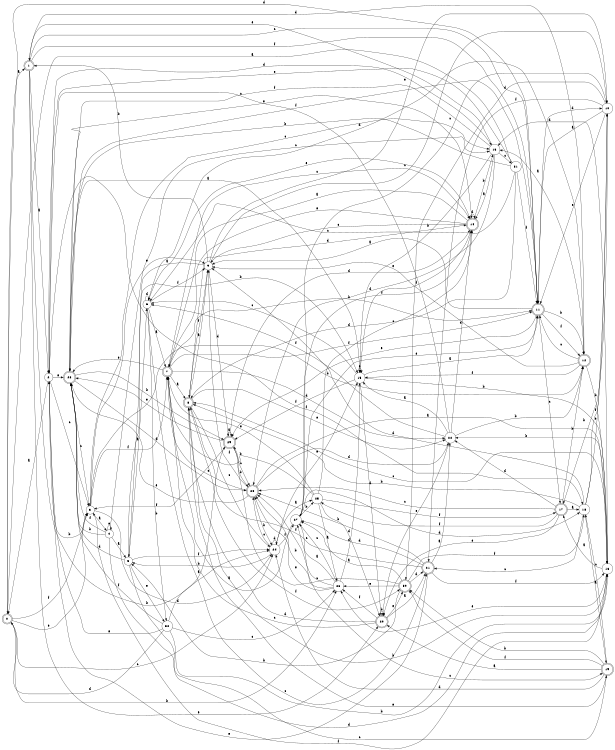 digraph n27_6 {
__start0 [label="" shape="none"];

rankdir=LR;
size="8,5";

s0 [style="rounded,filled", color="black", fillcolor="white" shape="doublecircle", label="0"];
s1 [style="rounded,filled", color="black", fillcolor="white" shape="doublecircle", label="1"];
s2 [style="filled", color="black", fillcolor="white" shape="circle", label="2"];
s3 [style="filled", color="black", fillcolor="white" shape="circle", label="3"];
s4 [style="filled", color="black", fillcolor="white" shape="circle", label="4"];
s5 [style="filled", color="black", fillcolor="white" shape="circle", label="5"];
s6 [style="filled", color="black", fillcolor="white" shape="circle", label="6"];
s7 [style="rounded,filled", color="black", fillcolor="white" shape="doublecircle", label="7"];
s8 [style="rounded,filled", color="black", fillcolor="white" shape="doublecircle", label="8"];
s9 [style="filled", color="black", fillcolor="white" shape="circle", label="9"];
s10 [style="filled", color="black", fillcolor="white" shape="circle", label="10"];
s11 [style="rounded,filled", color="black", fillcolor="white" shape="doublecircle", label="11"];
s12 [style="rounded,filled", color="black", fillcolor="white" shape="doublecircle", label="12"];
s13 [style="filled", color="black", fillcolor="white" shape="circle", label="13"];
s14 [style="rounded,filled", color="black", fillcolor="white" shape="doublecircle", label="14"];
s15 [style="filled", color="black", fillcolor="white" shape="circle", label="15"];
s16 [style="filled", color="black", fillcolor="white" shape="circle", label="16"];
s17 [style="rounded,filled", color="black", fillcolor="white" shape="doublecircle", label="17"];
s18 [style="filled", color="black", fillcolor="white" shape="circle", label="18"];
s19 [style="rounded,filled", color="black", fillcolor="white" shape="doublecircle", label="19"];
s20 [style="rounded,filled", color="black", fillcolor="white" shape="doublecircle", label="20"];
s21 [style="rounded,filled", color="black", fillcolor="white" shape="doublecircle", label="21"];
s22 [style="filled", color="black", fillcolor="white" shape="circle", label="22"];
s23 [style="rounded,filled", color="black", fillcolor="white" shape="doublecircle", label="23"];
s24 [style="filled", color="black", fillcolor="white" shape="circle", label="24"];
s25 [style="filled", color="black", fillcolor="white" shape="circle", label="25"];
s26 [style="filled", color="black", fillcolor="white" shape="circle", label="26"];
s27 [style="filled", color="black", fillcolor="white" shape="circle", label="27"];
s28 [style="rounded,filled", color="black", fillcolor="white" shape="doublecircle", label="28"];
s29 [style="rounded,filled", color="black", fillcolor="white" shape="doublecircle", label="29"];
s30 [style="rounded,filled", color="black", fillcolor="white" shape="doublecircle", label="30"];
s31 [style="filled", color="black", fillcolor="white" shape="circle", label="31"];
s32 [style="filled", color="black", fillcolor="white" shape="circle", label="32"];
s0 -> s1 [label="a"];
s0 -> s26 [label="b"];
s0 -> s24 [label="c"];
s0 -> s11 [label="d"];
s0 -> s3 [label="e"];
s0 -> s3 [label="f"];
s1 -> s2 [label="a"];
s1 -> s24 [label="b"];
s1 -> s11 [label="c"];
s1 -> s12 [label="d"];
s1 -> s20 [label="e"];
s1 -> s11 [label="f"];
s2 -> s0 [label="a"];
s2 -> s3 [label="b"];
s2 -> s3 [label="c"];
s2 -> s13 [label="d"];
s2 -> s28 [label="e"];
s2 -> s18 [label="f"];
s3 -> s4 [label="a"];
s3 -> s12 [label="b"];
s3 -> s13 [label="c"];
s3 -> s24 [label="d"];
s3 -> s9 [label="e"];
s3 -> s7 [label="f"];
s4 -> s5 [label="a"];
s4 -> s28 [label="b"];
s4 -> s13 [label="c"];
s4 -> s16 [label="d"];
s4 -> s4 [label="e"];
s4 -> s28 [label="f"];
s5 -> s6 [label="a"];
s5 -> s15 [label="b"];
s5 -> s19 [label="c"];
s5 -> s28 [label="d"];
s5 -> s32 [label="e"];
s5 -> s24 [label="f"];
s6 -> s7 [label="a"];
s6 -> s32 [label="b"];
s6 -> s21 [label="c"];
s6 -> s6 [label="d"];
s6 -> s14 [label="e"];
s6 -> s9 [label="f"];
s7 -> s8 [label="a"];
s7 -> s11 [label="b"];
s7 -> s14 [label="c"];
s7 -> s22 [label="d"];
s7 -> s28 [label="e"];
s7 -> s11 [label="f"];
s8 -> s9 [label="a"];
s8 -> s16 [label="b"];
s8 -> s24 [label="c"];
s8 -> s14 [label="d"];
s8 -> s22 [label="e"];
s8 -> s30 [label="f"];
s9 -> s5 [label="a"];
s9 -> s1 [label="b"];
s9 -> s10 [label="c"];
s9 -> s29 [label="d"];
s9 -> s10 [label="e"];
s9 -> s8 [label="f"];
s10 -> s11 [label="a"];
s10 -> s17 [label="b"];
s10 -> s27 [label="c"];
s10 -> s30 [label="d"];
s10 -> s11 [label="e"];
s10 -> s21 [label="f"];
s11 -> s9 [label="a"];
s11 -> s12 [label="b"];
s11 -> s17 [label="c"];
s11 -> s10 [label="d"];
s11 -> s29 [label="e"];
s11 -> s12 [label="f"];
s12 -> s13 [label="a"];
s12 -> s16 [label="b"];
s12 -> s11 [label="c"];
s12 -> s6 [label="d"];
s12 -> s9 [label="e"];
s12 -> s15 [label="f"];
s13 -> s14 [label="a"];
s13 -> s15 [label="b"];
s13 -> s31 [label="c"];
s13 -> s23 [label="d"];
s13 -> s1 [label="e"];
s13 -> s28 [label="f"];
s14 -> s7 [label="a"];
s14 -> s13 [label="b"];
s14 -> s9 [label="c"];
s14 -> s14 [label="d"];
s14 -> s7 [label="e"];
s14 -> s15 [label="f"];
s15 -> s11 [label="a"];
s15 -> s16 [label="b"];
s15 -> s6 [label="c"];
s15 -> s20 [label="d"];
s15 -> s15 [label="e"];
s15 -> s29 [label="f"];
s16 -> s17 [label="a"];
s16 -> s22 [label="b"];
s16 -> s8 [label="c"];
s16 -> s13 [label="d"];
s16 -> s26 [label="e"];
s16 -> s3 [label="f"];
s17 -> s18 [label="a"];
s17 -> s12 [label="b"];
s17 -> s23 [label="c"];
s17 -> s22 [label="d"];
s17 -> s20 [label="e"];
s17 -> s25 [label="f"];
s18 -> s19 [label="a"];
s18 -> s8 [label="b"];
s18 -> s21 [label="c"];
s18 -> s9 [label="d"];
s18 -> s10 [label="e"];
s18 -> s10 [label="f"];
s19 -> s20 [label="a"];
s19 -> s30 [label="b"];
s19 -> s18 [label="c"];
s19 -> s24 [label="d"];
s19 -> s8 [label="e"];
s19 -> s30 [label="f"];
s20 -> s21 [label="a"];
s20 -> s20 [label="b"];
s20 -> s7 [label="c"];
s20 -> s8 [label="d"];
s20 -> s30 [label="e"];
s20 -> s26 [label="f"];
s21 -> s22 [label="a"];
s21 -> s23 [label="b"];
s21 -> s8 [label="c"];
s21 -> s27 [label="d"];
s21 -> s2 [label="e"];
s21 -> s16 [label="f"];
s22 -> s15 [label="a"];
s22 -> s12 [label="b"];
s22 -> s2 [label="c"];
s22 -> s14 [label="d"];
s22 -> s20 [label="e"];
s22 -> s6 [label="f"];
s23 -> s16 [label="a"];
s23 -> s24 [label="b"];
s23 -> s7 [label="c"];
s23 -> s22 [label="d"];
s23 -> s28 [label="e"];
s23 -> s9 [label="f"];
s24 -> s25 [label="a"];
s24 -> s5 [label="b"];
s24 -> s23 [label="c"];
s24 -> s24 [label="d"];
s24 -> s15 [label="e"];
s24 -> s27 [label="f"];
s25 -> s26 [label="a"];
s25 -> s7 [label="b"];
s25 -> s14 [label="c"];
s25 -> s20 [label="d"];
s25 -> s7 [label="e"];
s25 -> s17 [label="f"];
s26 -> s27 [label="a"];
s26 -> s23 [label="b"];
s26 -> s27 [label="c"];
s26 -> s15 [label="d"];
s26 -> s23 [label="e"];
s26 -> s23 [label="f"];
s27 -> s7 [label="a"];
s27 -> s25 [label="b"];
s27 -> s19 [label="c"];
s27 -> s18 [label="d"];
s27 -> s11 [label="e"];
s27 -> s14 [label="f"];
s28 -> s15 [label="a"];
s28 -> s29 [label="b"];
s28 -> s3 [label="c"];
s28 -> s23 [label="d"];
s28 -> s14 [label="e"];
s28 -> s11 [label="f"];
s29 -> s29 [label="a"];
s29 -> s23 [label="b"];
s29 -> s23 [label="c"];
s29 -> s14 [label="d"];
s29 -> s28 [label="e"];
s29 -> s3 [label="f"];
s30 -> s27 [label="a"];
s30 -> s5 [label="b"];
s30 -> s29 [label="c"];
s30 -> s21 [label="d"];
s30 -> s26 [label="e"];
s30 -> s18 [label="f"];
s31 -> s0 [label="a"];
s31 -> s28 [label="b"];
s31 -> s6 [label="c"];
s31 -> s8 [label="d"];
s31 -> s2 [label="e"];
s31 -> s11 [label="f"];
s32 -> s29 [label="a"];
s32 -> s16 [label="b"];
s32 -> s26 [label="c"];
s32 -> s0 [label="d"];
s32 -> s2 [label="e"];
s32 -> s28 [label="f"];

}